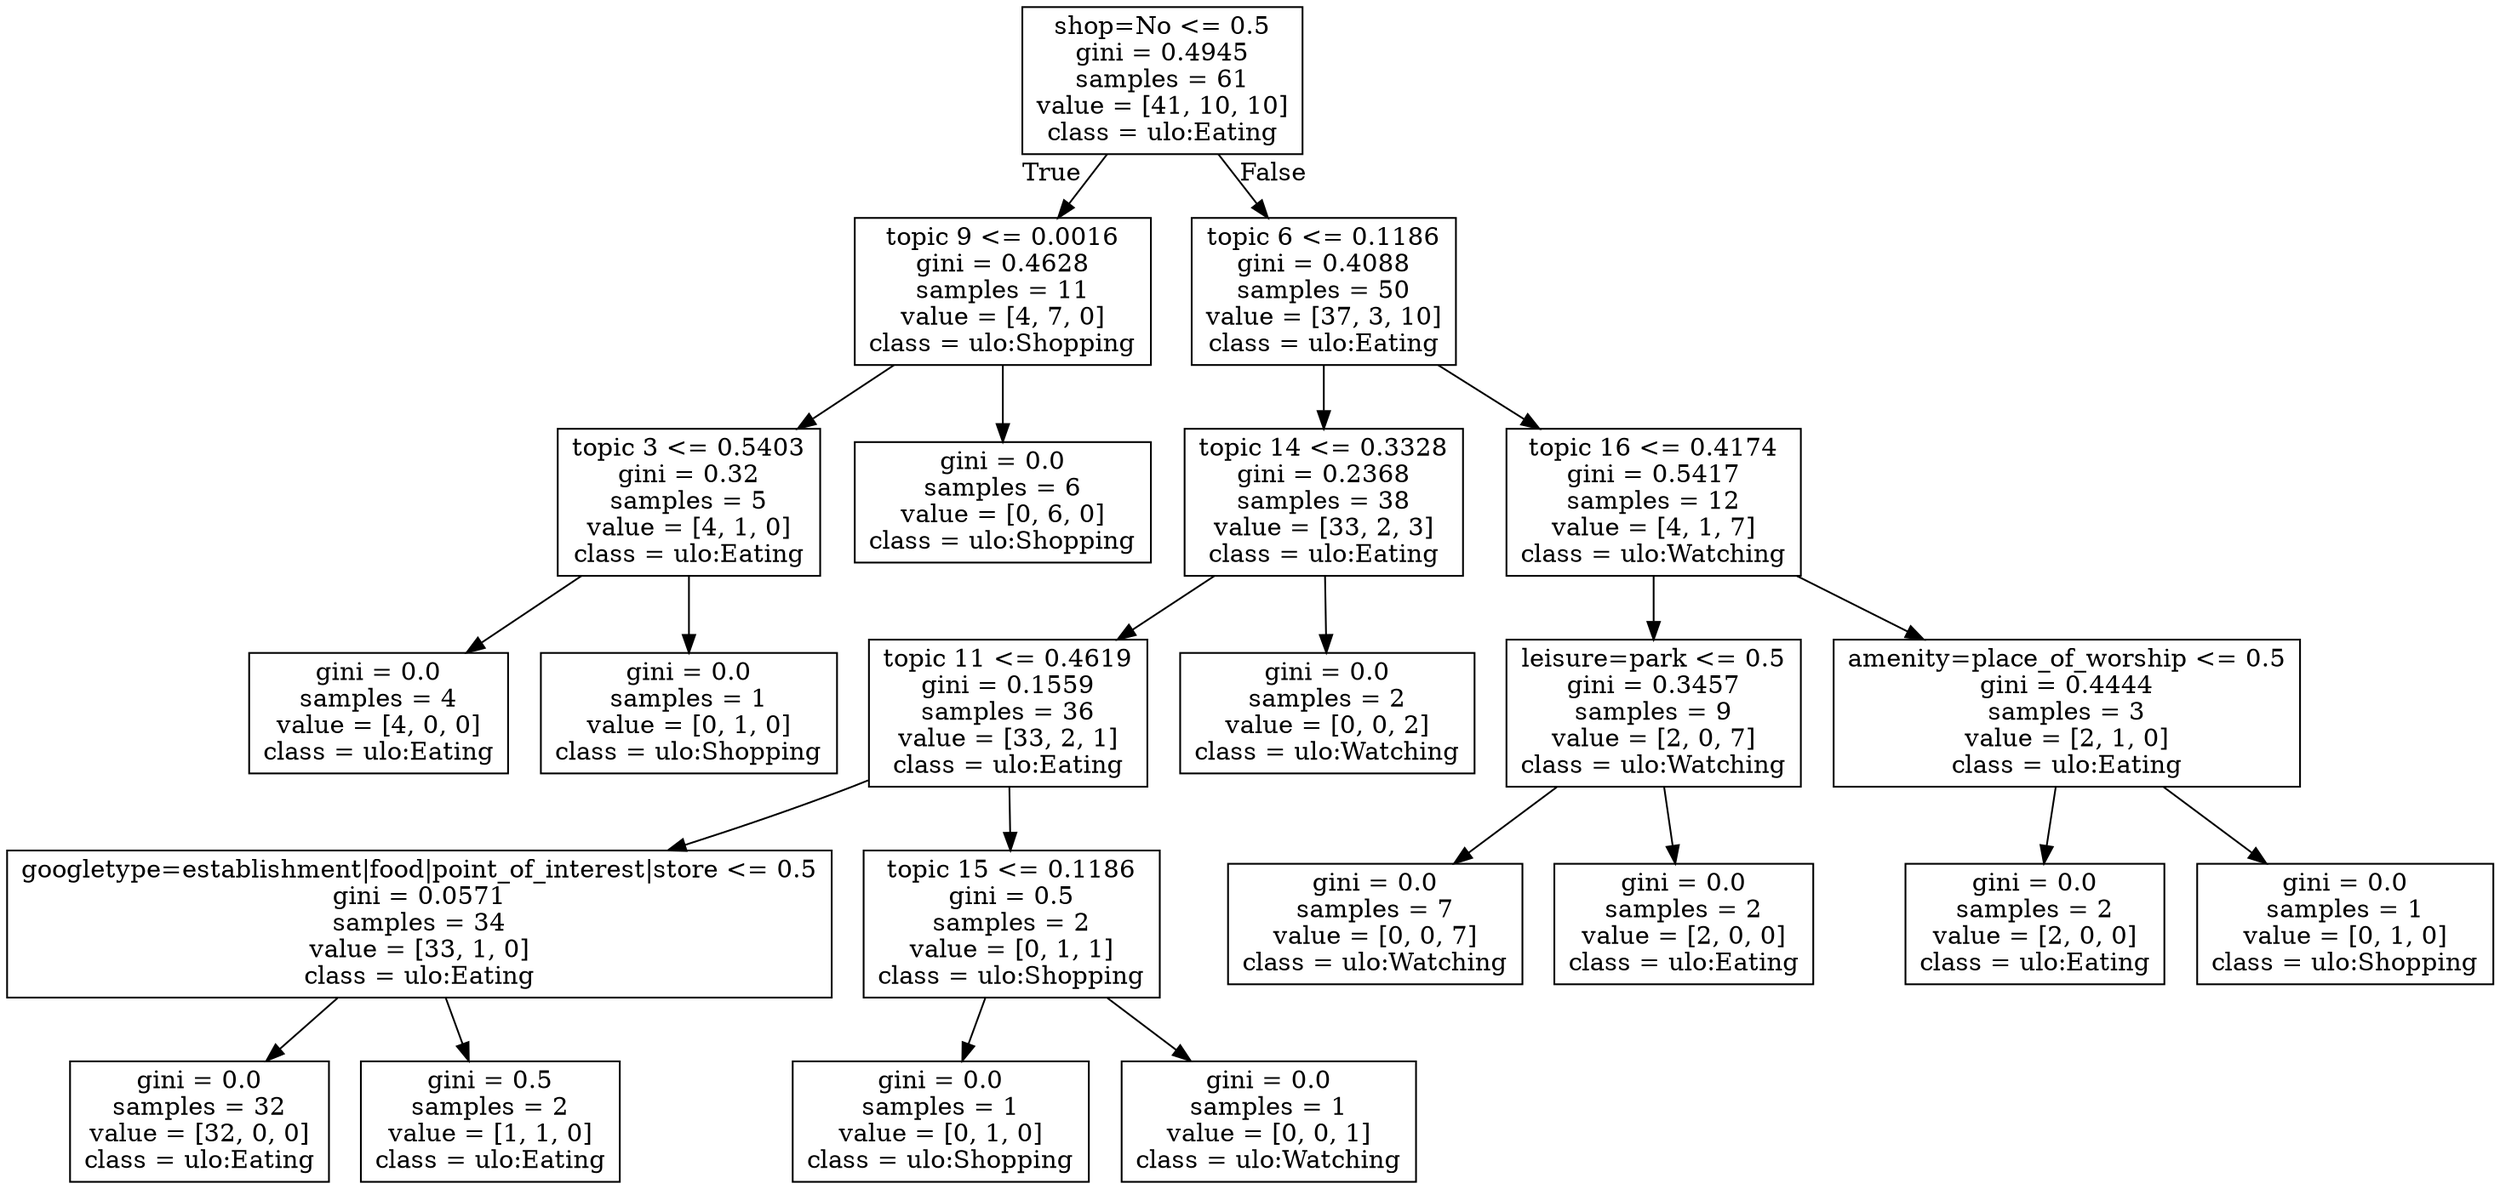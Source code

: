 digraph Tree {
node [shape=box] ;
0 [label="shop=No <= 0.5\ngini = 0.4945\nsamples = 61\nvalue = [41, 10, 10]\nclass = ulo:Eating"] ;
1 [label="topic 9 <= 0.0016\ngini = 0.4628\nsamples = 11\nvalue = [4, 7, 0]\nclass = ulo:Shopping"] ;
0 -> 1 [labeldistance=2.5, labelangle=45, headlabel="True"] ;
2 [label="topic 3 <= 0.5403\ngini = 0.32\nsamples = 5\nvalue = [4, 1, 0]\nclass = ulo:Eating"] ;
1 -> 2 ;
3 [label="gini = 0.0\nsamples = 4\nvalue = [4, 0, 0]\nclass = ulo:Eating"] ;
2 -> 3 ;
4 [label="gini = 0.0\nsamples = 1\nvalue = [0, 1, 0]\nclass = ulo:Shopping"] ;
2 -> 4 ;
5 [label="gini = 0.0\nsamples = 6\nvalue = [0, 6, 0]\nclass = ulo:Shopping"] ;
1 -> 5 ;
6 [label="topic 6 <= 0.1186\ngini = 0.4088\nsamples = 50\nvalue = [37, 3, 10]\nclass = ulo:Eating"] ;
0 -> 6 [labeldistance=2.5, labelangle=-45, headlabel="False"] ;
7 [label="topic 14 <= 0.3328\ngini = 0.2368\nsamples = 38\nvalue = [33, 2, 3]\nclass = ulo:Eating"] ;
6 -> 7 ;
8 [label="topic 11 <= 0.4619\ngini = 0.1559\nsamples = 36\nvalue = [33, 2, 1]\nclass = ulo:Eating"] ;
7 -> 8 ;
9 [label="googletype=establishment|food|point_of_interest|store <= 0.5\ngini = 0.0571\nsamples = 34\nvalue = [33, 1, 0]\nclass = ulo:Eating"] ;
8 -> 9 ;
10 [label="gini = 0.0\nsamples = 32\nvalue = [32, 0, 0]\nclass = ulo:Eating"] ;
9 -> 10 ;
11 [label="gini = 0.5\nsamples = 2\nvalue = [1, 1, 0]\nclass = ulo:Eating"] ;
9 -> 11 ;
12 [label="topic 15 <= 0.1186\ngini = 0.5\nsamples = 2\nvalue = [0, 1, 1]\nclass = ulo:Shopping"] ;
8 -> 12 ;
13 [label="gini = 0.0\nsamples = 1\nvalue = [0, 1, 0]\nclass = ulo:Shopping"] ;
12 -> 13 ;
14 [label="gini = 0.0\nsamples = 1\nvalue = [0, 0, 1]\nclass = ulo:Watching"] ;
12 -> 14 ;
15 [label="gini = 0.0\nsamples = 2\nvalue = [0, 0, 2]\nclass = ulo:Watching"] ;
7 -> 15 ;
16 [label="topic 16 <= 0.4174\ngini = 0.5417\nsamples = 12\nvalue = [4, 1, 7]\nclass = ulo:Watching"] ;
6 -> 16 ;
17 [label="leisure=park <= 0.5\ngini = 0.3457\nsamples = 9\nvalue = [2, 0, 7]\nclass = ulo:Watching"] ;
16 -> 17 ;
18 [label="gini = 0.0\nsamples = 7\nvalue = [0, 0, 7]\nclass = ulo:Watching"] ;
17 -> 18 ;
19 [label="gini = 0.0\nsamples = 2\nvalue = [2, 0, 0]\nclass = ulo:Eating"] ;
17 -> 19 ;
20 [label="amenity=place_of_worship <= 0.5\ngini = 0.4444\nsamples = 3\nvalue = [2, 1, 0]\nclass = ulo:Eating"] ;
16 -> 20 ;
21 [label="gini = 0.0\nsamples = 2\nvalue = [2, 0, 0]\nclass = ulo:Eating"] ;
20 -> 21 ;
22 [label="gini = 0.0\nsamples = 1\nvalue = [0, 1, 0]\nclass = ulo:Shopping"] ;
20 -> 22 ;
}